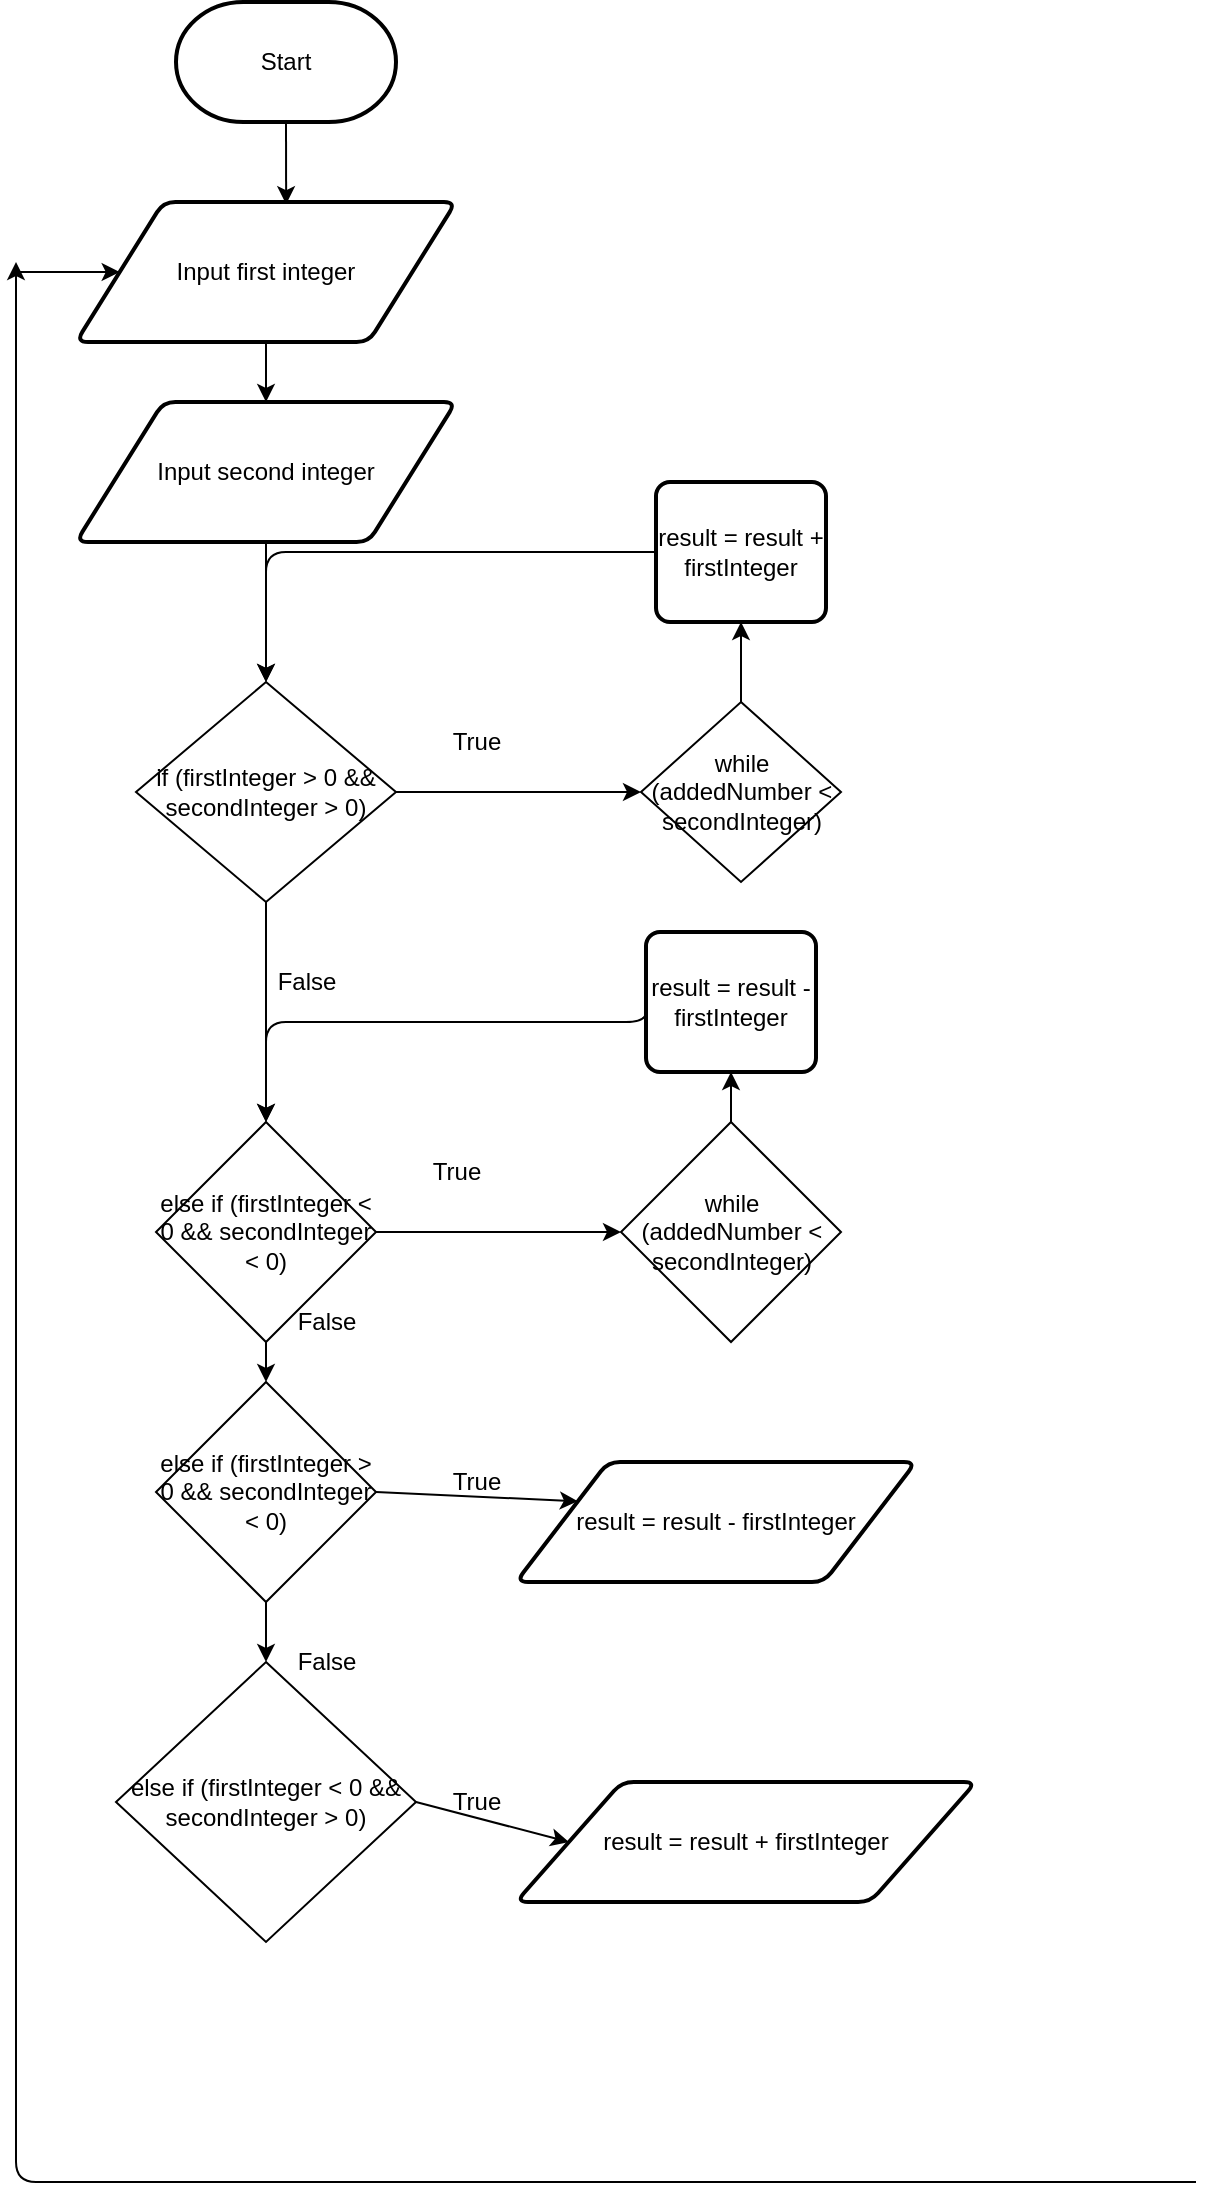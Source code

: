 <mxfile>
    <diagram id="FrXp61BSUD9EdXMxI7wD" name="Page-1">
        <mxGraphModel dx="1421" dy="1730" grid="1" gridSize="10" guides="1" tooltips="1" connect="1" arrows="1" fold="1" page="1" pageScale="1" pageWidth="827" pageHeight="1169" math="0" shadow="0">
            <root>
                <mxCell id="0"/>
                <mxCell id="1" parent="0"/>
                <mxCell id="11" style="edgeStyle=none;html=1;exitX=0.5;exitY=1;exitDx=0;exitDy=0;exitPerimeter=0;entryX=0.553;entryY=0.016;entryDx=0;entryDy=0;entryPerimeter=0;" parent="1" source="2" target="3" edge="1">
                    <mxGeometry relative="1" as="geometry">
                        <mxPoint x="275" y="160" as="targetPoint"/>
                    </mxGeometry>
                </mxCell>
                <mxCell id="2" value="Start" style="strokeWidth=2;html=1;shape=mxgraph.flowchart.terminator;whiteSpace=wrap;" parent="1" vertex="1">
                    <mxGeometry x="50" y="-10" width="110" height="60" as="geometry"/>
                </mxCell>
                <mxCell id="14" style="edgeStyle=none;html=1;exitX=0.5;exitY=1;exitDx=0;exitDy=0;" parent="1" source="3" target="13" edge="1">
                    <mxGeometry relative="1" as="geometry"/>
                </mxCell>
                <mxCell id="3" value="Input first integer" style="shape=parallelogram;html=1;strokeWidth=2;perimeter=parallelogramPerimeter;whiteSpace=wrap;rounded=1;arcSize=12;size=0.23;" parent="1" vertex="1">
                    <mxGeometry y="90" width="190" height="70" as="geometry"/>
                </mxCell>
                <mxCell id="31" style="edgeStyle=none;html=1;exitX=0.5;exitY=1;exitDx=0;exitDy=0;entryX=0.5;entryY=0;entryDx=0;entryDy=0;" parent="1" source="10" target="16" edge="1">
                    <mxGeometry relative="1" as="geometry"/>
                </mxCell>
                <mxCell id="34" style="edgeStyle=none;html=1;exitX=1;exitY=0.5;exitDx=0;exitDy=0;entryX=0;entryY=0.5;entryDx=0;entryDy=0;" parent="1" source="10" target="86" edge="1">
                    <mxGeometry relative="1" as="geometry">
                        <mxPoint x="244.15" y="380" as="targetPoint"/>
                    </mxGeometry>
                </mxCell>
                <mxCell id="10" value="if (firstInteger &amp;gt; 0 &amp;amp;&amp;amp; secondInteger &amp;gt; 0)" style="rhombus;whiteSpace=wrap;html=1;" parent="1" vertex="1">
                    <mxGeometry x="30" y="330" width="130" height="110" as="geometry"/>
                </mxCell>
                <mxCell id="15" style="edgeStyle=none;html=1;exitX=0.5;exitY=1;exitDx=0;exitDy=0;entryX=0.5;entryY=0;entryDx=0;entryDy=0;" parent="1" source="13" target="10" edge="1">
                    <mxGeometry relative="1" as="geometry"/>
                </mxCell>
                <mxCell id="13" value="Input second integer" style="shape=parallelogram;html=1;strokeWidth=2;perimeter=parallelogramPerimeter;whiteSpace=wrap;rounded=1;arcSize=12;size=0.23;" parent="1" vertex="1">
                    <mxGeometry y="190" width="190" height="70" as="geometry"/>
                </mxCell>
                <mxCell id="32" style="edgeStyle=none;html=1;exitX=0.5;exitY=1;exitDx=0;exitDy=0;entryX=0.5;entryY=0;entryDx=0;entryDy=0;" parent="1" source="16" target="18" edge="1">
                    <mxGeometry relative="1" as="geometry"/>
                </mxCell>
                <mxCell id="85" style="edgeStyle=orthogonalEdgeStyle;html=1;exitX=1;exitY=0.5;exitDx=0;exitDy=0;entryX=0;entryY=0.5;entryDx=0;entryDy=0;" edge="1" parent="1" source="16" target="84">
                    <mxGeometry relative="1" as="geometry"/>
                </mxCell>
                <mxCell id="16" value="else if (firstInteger &amp;lt; 0 &amp;amp;&amp;amp; secondInteger &amp;lt; 0)" style="rhombus;whiteSpace=wrap;html=1;" parent="1" vertex="1">
                    <mxGeometry x="40" y="550" width="110" height="110" as="geometry"/>
                </mxCell>
                <mxCell id="33" style="edgeStyle=none;html=1;exitX=0.5;exitY=1;exitDx=0;exitDy=0;entryX=0.5;entryY=0;entryDx=0;entryDy=0;" parent="1" source="18" target="20" edge="1">
                    <mxGeometry relative="1" as="geometry"/>
                </mxCell>
                <mxCell id="36" style="edgeStyle=none;html=1;exitX=1;exitY=0.5;exitDx=0;exitDy=0;entryX=0;entryY=0.25;entryDx=0;entryDy=0;" parent="1" source="18" target="26" edge="1">
                    <mxGeometry relative="1" as="geometry"/>
                </mxCell>
                <mxCell id="18" value="else if (firstInteger &amp;gt; 0 &amp;amp;&amp;amp; secondInteger &amp;lt; 0)" style="rhombus;whiteSpace=wrap;html=1;" parent="1" vertex="1">
                    <mxGeometry x="40" y="680" width="110" height="110" as="geometry"/>
                </mxCell>
                <mxCell id="37" style="edgeStyle=none;html=1;exitX=1;exitY=0.5;exitDx=0;exitDy=0;entryX=0;entryY=0.5;entryDx=0;entryDy=0;" parent="1" source="20" target="28" edge="1">
                    <mxGeometry relative="1" as="geometry"/>
                </mxCell>
                <mxCell id="20" value="else if (firstInteger &amp;lt; 0 &amp;amp;&amp;amp; secondInteger &amp;gt; 0)" style="rhombus;whiteSpace=wrap;html=1;" parent="1" vertex="1">
                    <mxGeometry x="20" y="820" width="150" height="140" as="geometry"/>
                </mxCell>
                <mxCell id="26" value="result = result - firstInteger" style="shape=parallelogram;html=1;strokeWidth=2;perimeter=parallelogramPerimeter;whiteSpace=wrap;rounded=1;arcSize=12;size=0.23;" parent="1" vertex="1">
                    <mxGeometry x="220" y="720" width="200" height="60" as="geometry"/>
                </mxCell>
                <mxCell id="28" value="result = result + firstInteger" style="shape=parallelogram;html=1;strokeWidth=2;perimeter=parallelogramPerimeter;whiteSpace=wrap;rounded=1;arcSize=12;size=0.23;" parent="1" vertex="1">
                    <mxGeometry x="220" y="880" width="230" height="60" as="geometry"/>
                </mxCell>
                <mxCell id="38" value="True" style="text;html=1;resizable=0;autosize=1;align=center;verticalAlign=middle;points=[];fillColor=none;strokeColor=none;rounded=0;" parent="1" vertex="1">
                    <mxGeometry x="180" y="350" width="40" height="20" as="geometry"/>
                </mxCell>
                <mxCell id="39" value="True" style="text;html=1;resizable=0;autosize=1;align=center;verticalAlign=middle;points=[];fillColor=none;strokeColor=none;rounded=0;" parent="1" vertex="1">
                    <mxGeometry x="170" y="565" width="40" height="20" as="geometry"/>
                </mxCell>
                <mxCell id="40" value="True" style="text;html=1;resizable=0;autosize=1;align=center;verticalAlign=middle;points=[];fillColor=none;strokeColor=none;rounded=0;" parent="1" vertex="1">
                    <mxGeometry x="180" y="720" width="40" height="20" as="geometry"/>
                </mxCell>
                <mxCell id="41" value="True" style="text;html=1;resizable=0;autosize=1;align=center;verticalAlign=middle;points=[];fillColor=none;strokeColor=none;rounded=0;" parent="1" vertex="1">
                    <mxGeometry x="180" y="880" width="40" height="20" as="geometry"/>
                </mxCell>
                <mxCell id="42" value="False" style="text;html=1;resizable=0;autosize=1;align=center;verticalAlign=middle;points=[];fillColor=none;strokeColor=none;rounded=0;" parent="1" vertex="1">
                    <mxGeometry x="100" y="640" width="50" height="20" as="geometry"/>
                </mxCell>
                <mxCell id="43" value="False" style="text;html=1;resizable=0;autosize=1;align=center;verticalAlign=middle;points=[];fillColor=none;strokeColor=none;rounded=0;" parent="1" vertex="1">
                    <mxGeometry x="100" y="810" width="50" height="20" as="geometry"/>
                </mxCell>
                <mxCell id="46" value="False" style="text;html=1;resizable=0;autosize=1;align=center;verticalAlign=middle;points=[];fillColor=none;strokeColor=none;rounded=0;" parent="1" vertex="1">
                    <mxGeometry x="90" y="470" width="50" height="20" as="geometry"/>
                </mxCell>
                <mxCell id="63" style="edgeStyle=elbowEdgeStyle;html=1;elbow=vertical;" parent="1" edge="1">
                    <mxGeometry relative="1" as="geometry">
                        <mxPoint x="-30" y="120" as="targetPoint"/>
                        <mxPoint x="560" y="1080" as="sourcePoint"/>
                        <Array as="points">
                            <mxPoint x="140" y="1080"/>
                        </Array>
                    </mxGeometry>
                </mxCell>
                <mxCell id="71" value="" style="endArrow=classic;html=1;elbow=vertical;entryX=0;entryY=0.5;entryDx=0;entryDy=0;" parent="1" target="3" edge="1">
                    <mxGeometry width="50" height="50" relative="1" as="geometry">
                        <mxPoint x="-30" y="125" as="sourcePoint"/>
                        <mxPoint x="-60" y="130" as="targetPoint"/>
                    </mxGeometry>
                </mxCell>
                <mxCell id="81" style="edgeStyle=orthogonalEdgeStyle;html=1;exitX=0;exitY=0.5;exitDx=0;exitDy=0;entryX=0.5;entryY=0;entryDx=0;entryDy=0;" edge="1" parent="1" source="79" target="10">
                    <mxGeometry relative="1" as="geometry"/>
                </mxCell>
                <mxCell id="79" value="result = result + firstInteger&lt;br&gt;" style="rounded=1;whiteSpace=wrap;html=1;absoluteArcSize=1;arcSize=14;strokeWidth=2;" vertex="1" parent="1">
                    <mxGeometry x="290" y="230" width="85" height="70" as="geometry"/>
                </mxCell>
                <mxCell id="91" style="edgeStyle=orthogonalEdgeStyle;html=1;exitX=0.5;exitY=0;exitDx=0;exitDy=0;" edge="1" parent="1" source="84" target="90">
                    <mxGeometry relative="1" as="geometry"/>
                </mxCell>
                <mxCell id="84" value="while (addedNumber &lt; secondInteger)" style="rhombus;whiteSpace=wrap;html=1;" vertex="1" parent="1">
                    <mxGeometry x="272.5" y="550" width="110" height="110" as="geometry"/>
                </mxCell>
                <mxCell id="89" style="edgeStyle=orthogonalEdgeStyle;html=1;exitX=0.5;exitY=0;exitDx=0;exitDy=0;entryX=0.5;entryY=1;entryDx=0;entryDy=0;" edge="1" parent="1" source="86" target="79">
                    <mxGeometry relative="1" as="geometry"/>
                </mxCell>
                <mxCell id="86" value="while (addedNumber &lt; secondInteger)" style="rhombus;whiteSpace=wrap;html=1;" vertex="1" parent="1">
                    <mxGeometry x="282.5" y="340" width="100" height="90" as="geometry"/>
                </mxCell>
                <mxCell id="93" style="edgeStyle=orthogonalEdgeStyle;html=1;exitX=0;exitY=0.5;exitDx=0;exitDy=0;entryX=0.5;entryY=0;entryDx=0;entryDy=0;" edge="1" parent="1" source="90" target="16">
                    <mxGeometry relative="1" as="geometry">
                        <Array as="points">
                            <mxPoint x="285" y="500"/>
                            <mxPoint x="95" y="500"/>
                        </Array>
                    </mxGeometry>
                </mxCell>
                <mxCell id="90" value="result = result - firstInteger" style="rounded=1;whiteSpace=wrap;html=1;absoluteArcSize=1;arcSize=14;strokeWidth=2;" vertex="1" parent="1">
                    <mxGeometry x="285" y="455" width="85" height="70" as="geometry"/>
                </mxCell>
            </root>
        </mxGraphModel>
    </diagram>
</mxfile>